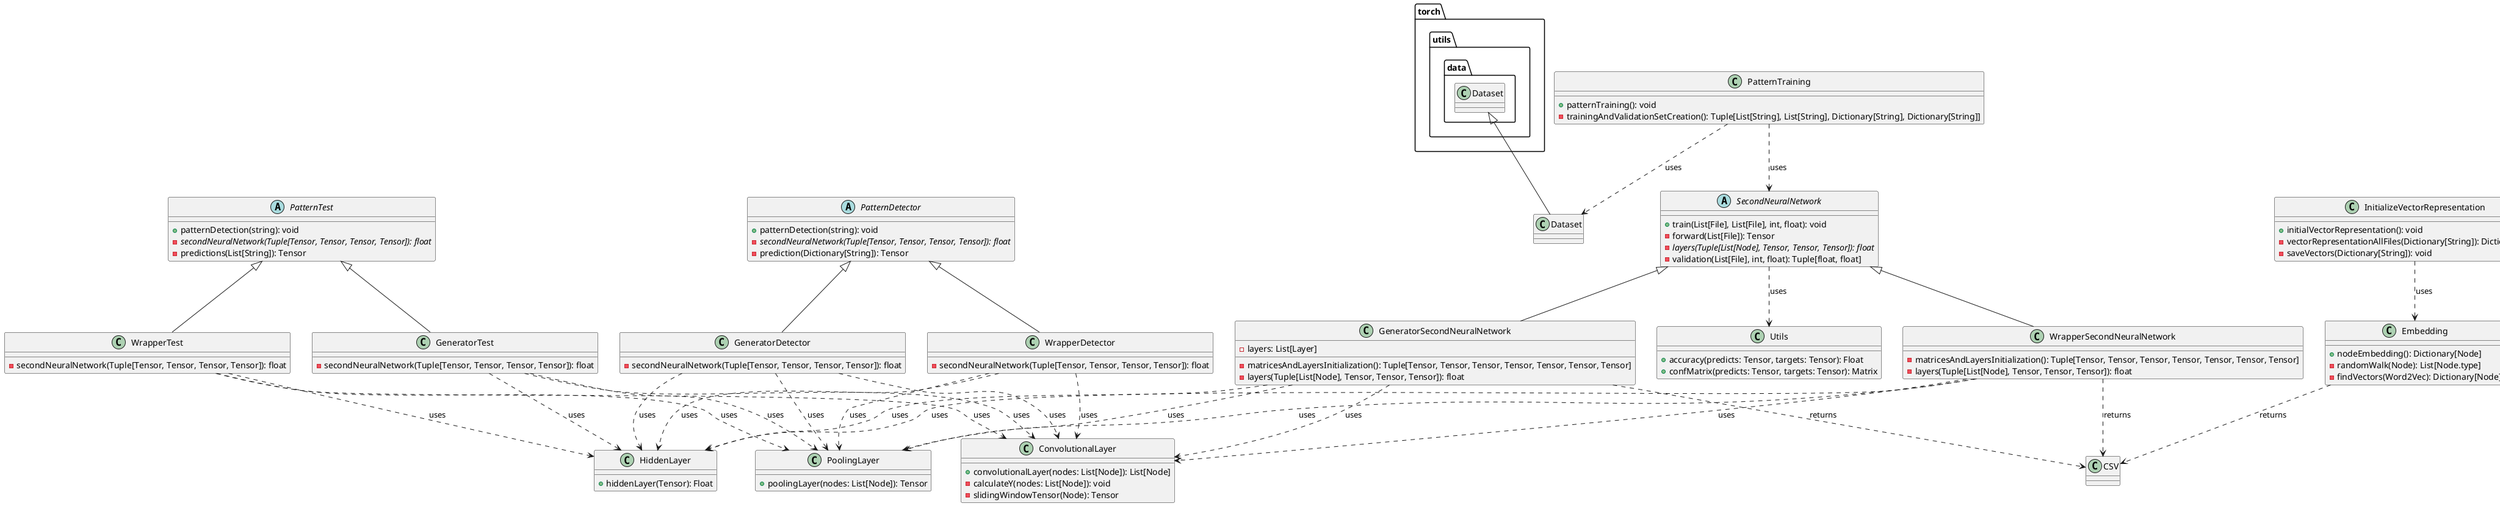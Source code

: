 @startuml TBCNN-model

' main classes and its main methods

class InitializeVectorRepresentation {
    + initialVectorRepresentation(): void
    - vectorRepresentationAllFiles(Dictionary[String]): Dictionary[String]
    - saveVectors(Dictionary[String]): void
}

class PatternTraining {
    + patternTraining(): void
    - trainingAndValidationSetCreation(): Tuple[List[String], List[String], Dictionary[String], Dictionary[String]]
}

class VectorRepresentation {
    + vectorRepresentation(): void
    - readFolderDataSet(): String
}


' Layers
class CodingLayer {
    + codingLayer(nodes: List[Node], wR: Tensor, wL: Tensor, b: Tensor): List[Node]
    - codingIterations(): void
}

class ConvolutionalLayer {
    + convolutionalLayer(nodes: List[Node]): List[Node]
    - calculateY(nodes: List[Node]): void
    - slidingWindowTensor(Node): Tensor
}

class MaxPoolingLayer {
    + maxPooling(nodes: List[Node]): void
}

class DynamicPoolingLayer {
    + threeWayPooling(nodes: List[Node], dictSibling: Dictionary[Node]): PoolingVector
}


class PoolingLayer {
    + poolingLayer(nodes: List[Node]): Tensor
}

class HiddenLayer{
    + hiddenLayer(Tensor): Float
}


' First neural network
class Embedding {
    + nodeEmbedding(): Dictionary[Node]
    - randomWalk(Node): List[Node.type]
    - findVectors(Word2Vec): Dictionary[Node]
}


class FirstNeuralNetwork {

    + train(): Tuple[List[Node], Tensor, Tensor, Tensor]
    - training_iterations(): Integer
}


class Node {

    + getChildren(): List[ASTNode]
    + descendants(): List[Node]
    + setVector(dataFrame): void
    + setChildren(Node): void
}


'Second Neural Network
abstract class SecondNeuralNetwork {
    + train(List[File], List[File], int, float): void
    - forward(List[File]): Tensor
    - {abstract} layers(Tuple[List[Node], Tensor, Tensor, Tensor]): float
    - validation(List[File], int, float): Tuple[float, float]
}

class GeneratorSecondNeuralNetwork extends SecondNeuralNetwork {
    - layers: List[Layer]
    - matricesAndLayersInitialization(): Tuple[Tensor, Tensor, Tensor, Tensor, Tensor, Tensor, Tensor]
    - layers(Tuple[List[Node], Tensor, Tensor, Tensor]): float
}

class WrapperSecondNeuralNetwork extends SecondNeuralNetwork {
    - matricesAndLayersInitialization(): Tuple[Tensor, Tensor, Tensor, Tensor, Tensor, Tensor, Tensor]
    - layers(Tuple[List[Node], Tensor, Tensor, Tensor]): float
}

class Dataset extends torch.utils.data.Dataset{

}

'Pattern accuracy test
abstract class PatternTest {
    + patternDetection(string): void
    - {abstract} secondNeuralNetwork(Tuple[Tensor, Tensor, Tensor, Tensor]): float
    - predictions(List[String]): Tensor
}

class GeneratorTest extends PatternTest {
    - secondNeuralNetwork(Tuple[Tensor, Tensor, Tensor, Tensor]): float
}

class WrapperTest extends PatternTest {
    - secondNeuralNetwork(Tuple[Tensor, Tensor, Tensor, Tensor]): float
}

'Pattern detection
abstract class PatternDetector {
    + patternDetection(string): void
    - {abstract} secondNeuralNetwork(Tuple[Tensor, Tensor, Tensor, Tensor]): float
    - prediction(Dictionary[String]): Tensor
}

class GeneratorDetector extends PatternDetector {
    - secondNeuralNetwork(Tuple[Tensor, Tensor, Tensor, Tensor]): float
}

class WrapperDetector extends PatternDetector {
    - secondNeuralNetwork(Tuple[Tensor, Tensor, Tensor, Tensor]): float
}

'utils
class NodeObjectCreator {
    + fileParser(path: String): Node
}

class Utils{
    + accuracy(predicts: Tensor, targets: Tensor): Float
    + confMatrix(predicts: Tensor, targets: Tensor): Matrix
}



' relationships between classes

DynamicPoolingLayer ..> PoolingVector : returns
Embedding ..> CSV : returns
VectorRepresentation ..> txt : returns
GeneratorSecondNeuralNetwork ..> CSV : returns
WrapperSecondNeuralNetwork ..> CSV : returns


InitializeVectorRepresentation ..> Embedding: uses

VectorRepresentation ..> FirstNeuralNetwork : uses
VectorRepresentation ..> NodeObjectCreator : uses
NodeObjectCreator ..> Node : uses

PatternTraining ..> Dataset : uses
PatternTraining ..> SecondNeuralNetwork : uses
SecondNeuralNetwork ..> Utils : uses

GeneratorSecondNeuralNetwork ..> ConvolutionalLayer: uses
GeneratorSecondNeuralNetwork ..> PoolingLayer: uses
GeneratorSecondNeuralNetwork ..> HiddenLayer: uses

WrapperSecondNeuralNetwork ..> ConvolutionalLayer: uses
WrapperSecondNeuralNetwork ..> PoolingLayer: uses
WrapperSecondNeuralNetwork ..> HiddenLayer: uses

GeneratorTest ..> ConvolutionalLayer: uses
GeneratorTest ..> PoolingLayer: uses
GeneratorTest ..> HiddenLayer: uses

WrapperTest ..> ConvolutionalLayer: uses
WrapperTest ..> PoolingLayer: uses
WrapperTest ..> HiddenLayer: uses

GeneratorDetector ..> ConvolutionalLayer: uses
GeneratorDetector ..> PoolingLayer: uses
GeneratorDetector ..> HiddenLayer: uses

WrapperDetector ..> ConvolutionalLayer: uses
WrapperDetector ..> PoolingLayer: uses
WrapperDetector ..> HiddenLayer: uses


@enduml